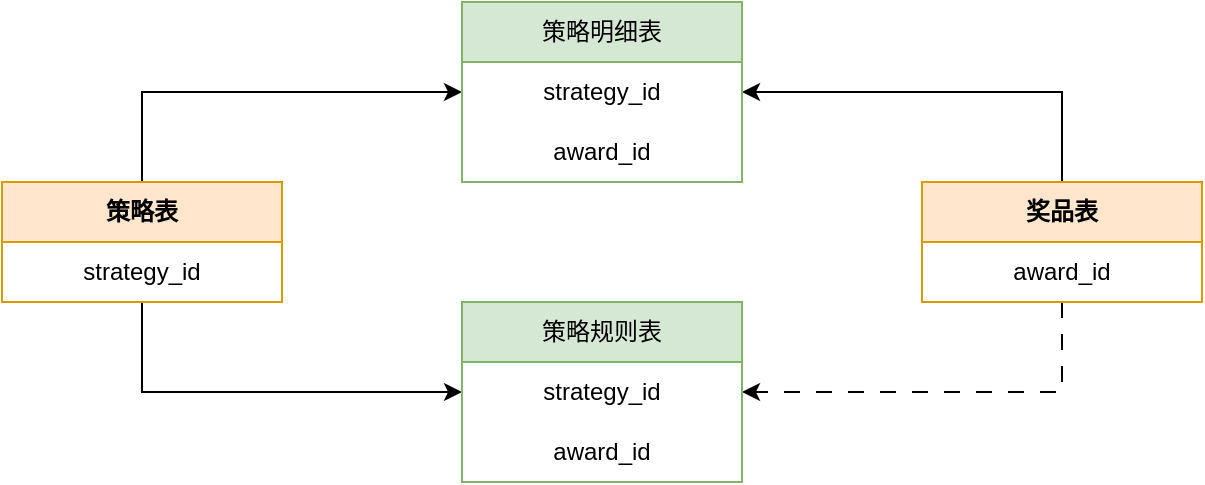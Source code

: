 <mxfile version="21.2.8" type="device" pages="3">
  <diagram name="抽奖策略领域" id="8Z6mKUziP82hZVWPxM3a">
    <mxGraphModel dx="1276" dy="606" grid="1" gridSize="10" guides="1" tooltips="1" connect="1" arrows="0" fold="1" page="1" pageScale="1" pageWidth="1600" pageHeight="900" math="0" shadow="0">
      <root>
        <mxCell id="0" />
        <mxCell id="1" parent="0" />
        <mxCell id="ebw9fwN_u0WCHgpvLZJU-14" style="edgeStyle=orthogonalEdgeStyle;rounded=0;orthogonalLoop=1;jettySize=auto;html=1;entryX=0;entryY=0.5;entryDx=0;entryDy=0;" parent="1" source="ebw9fwN_u0WCHgpvLZJU-1" target="ebw9fwN_u0WCHgpvLZJU-8" edge="1">
          <mxGeometry relative="1" as="geometry" />
        </mxCell>
        <mxCell id="ebw9fwN_u0WCHgpvLZJU-16" style="edgeStyle=orthogonalEdgeStyle;rounded=0;orthogonalLoop=1;jettySize=auto;html=1;entryX=0;entryY=0.5;entryDx=0;entryDy=0;" parent="1" source="ebw9fwN_u0WCHgpvLZJU-1" target="ebw9fwN_u0WCHgpvLZJU-12" edge="1">
          <mxGeometry relative="1" as="geometry" />
        </mxCell>
        <mxCell id="ebw9fwN_u0WCHgpvLZJU-1" value="策略表" style="swimlane;fontStyle=1;childLayout=stackLayout;horizontal=1;startSize=30;horizontalStack=0;resizeParent=1;resizeParentMax=0;resizeLast=0;collapsible=1;marginBottom=0;whiteSpace=wrap;html=1;fillColor=#ffe6cc;strokeColor=#d79b00;" parent="1" vertex="1">
          <mxGeometry x="160" y="160" width="140" height="60" as="geometry" />
        </mxCell>
        <mxCell id="ebw9fwN_u0WCHgpvLZJU-2" value="strategy_id" style="text;strokeColor=none;fillColor=none;align=center;verticalAlign=middle;spacingLeft=4;spacingRight=4;overflow=hidden;points=[[0,0.5],[1,0.5]];portConstraint=eastwest;rotatable=0;whiteSpace=wrap;html=1;fontStyle=0" parent="ebw9fwN_u0WCHgpvLZJU-1" vertex="1">
          <mxGeometry y="30" width="140" height="30" as="geometry" />
        </mxCell>
        <mxCell id="ebw9fwN_u0WCHgpvLZJU-17" style="edgeStyle=orthogonalEdgeStyle;rounded=0;orthogonalLoop=1;jettySize=auto;html=1;entryX=1;entryY=0.5;entryDx=0;entryDy=0;" parent="1" source="ebw9fwN_u0WCHgpvLZJU-5" target="ebw9fwN_u0WCHgpvLZJU-8" edge="1">
          <mxGeometry relative="1" as="geometry" />
        </mxCell>
        <mxCell id="ebw9fwN_u0WCHgpvLZJU-18" style="edgeStyle=orthogonalEdgeStyle;rounded=0;orthogonalLoop=1;jettySize=auto;html=1;entryX=1;entryY=0.5;entryDx=0;entryDy=0;shadow=0;dashed=1;dashPattern=8 8;" parent="1" source="ebw9fwN_u0WCHgpvLZJU-5" target="ebw9fwN_u0WCHgpvLZJU-12" edge="1">
          <mxGeometry relative="1" as="geometry" />
        </mxCell>
        <mxCell id="ebw9fwN_u0WCHgpvLZJU-5" value="奖品表" style="swimlane;fontStyle=1;childLayout=stackLayout;horizontal=1;startSize=30;horizontalStack=0;resizeParent=1;resizeParentMax=0;resizeLast=0;collapsible=1;marginBottom=0;whiteSpace=wrap;html=1;fillColor=#ffe6cc;strokeColor=#d79b00;" parent="1" vertex="1">
          <mxGeometry x="620" y="160" width="140" height="60" as="geometry" />
        </mxCell>
        <mxCell id="ebw9fwN_u0WCHgpvLZJU-6" value="award_id" style="text;strokeColor=none;fillColor=none;align=center;verticalAlign=middle;spacingLeft=4;spacingRight=4;overflow=hidden;points=[[0,0.5],[1,0.5]];portConstraint=eastwest;rotatable=0;whiteSpace=wrap;html=1;fontStyle=0" parent="ebw9fwN_u0WCHgpvLZJU-5" vertex="1">
          <mxGeometry y="30" width="140" height="30" as="geometry" />
        </mxCell>
        <mxCell id="ebw9fwN_u0WCHgpvLZJU-7" value="策略明细表" style="swimlane;fontStyle=0;childLayout=stackLayout;horizontal=1;startSize=30;horizontalStack=0;resizeParent=1;resizeParentMax=0;resizeLast=0;collapsible=1;marginBottom=0;whiteSpace=wrap;html=1;fillColor=#d5e8d4;strokeColor=#82b366;" parent="1" vertex="1">
          <mxGeometry x="390" y="70" width="140" height="90" as="geometry" />
        </mxCell>
        <mxCell id="ebw9fwN_u0WCHgpvLZJU-8" value="strategy_id" style="text;strokeColor=none;fillColor=none;align=center;verticalAlign=middle;spacingLeft=4;spacingRight=4;overflow=hidden;points=[[0,0.5],[1,0.5]];portConstraint=eastwest;rotatable=0;whiteSpace=wrap;html=1;" parent="ebw9fwN_u0WCHgpvLZJU-7" vertex="1">
          <mxGeometry y="30" width="140" height="30" as="geometry" />
        </mxCell>
        <mxCell id="ebw9fwN_u0WCHgpvLZJU-10" value="award_id" style="text;strokeColor=none;fillColor=none;align=center;verticalAlign=middle;spacingLeft=4;spacingRight=4;overflow=hidden;points=[[0,0.5],[1,0.5]];portConstraint=eastwest;rotatable=0;whiteSpace=wrap;html=1;" parent="ebw9fwN_u0WCHgpvLZJU-7" vertex="1">
          <mxGeometry y="60" width="140" height="30" as="geometry" />
        </mxCell>
        <mxCell id="ebw9fwN_u0WCHgpvLZJU-11" value="策略规则表" style="swimlane;fontStyle=0;childLayout=stackLayout;horizontal=1;startSize=30;horizontalStack=0;resizeParent=1;resizeParentMax=0;resizeLast=0;collapsible=1;marginBottom=0;whiteSpace=wrap;html=1;fillColor=#d5e8d4;strokeColor=#82b366;" parent="1" vertex="1">
          <mxGeometry x="390" y="220" width="140" height="90" as="geometry" />
        </mxCell>
        <mxCell id="ebw9fwN_u0WCHgpvLZJU-12" value="strategy_id" style="text;strokeColor=none;fillColor=none;align=center;verticalAlign=middle;spacingLeft=4;spacingRight=4;overflow=hidden;points=[[0,0.5],[1,0.5]];portConstraint=eastwest;rotatable=0;whiteSpace=wrap;html=1;" parent="ebw9fwN_u0WCHgpvLZJU-11" vertex="1">
          <mxGeometry y="30" width="140" height="30" as="geometry" />
        </mxCell>
        <mxCell id="ebw9fwN_u0WCHgpvLZJU-13" value="award_id" style="text;strokeColor=none;fillColor=none;align=center;verticalAlign=middle;spacingLeft=4;spacingRight=4;overflow=hidden;points=[[0,0.5],[1,0.5]];portConstraint=eastwest;rotatable=0;whiteSpace=wrap;html=1;" parent="ebw9fwN_u0WCHgpvLZJU-11" vertex="1">
          <mxGeometry y="60" width="140" height="30" as="geometry" />
        </mxCell>
      </root>
    </mxGraphModel>
  </diagram>
  <diagram id="Z1cisTiV-lF0b2eL5G-h" name="策略概率装配">
    <mxGraphModel dx="1276" dy="606" grid="0" gridSize="10" guides="1" tooltips="1" connect="1" arrows="1" fold="1" page="1" pageScale="1" pageWidth="1600" pageHeight="900" math="0" shadow="0">
      <root>
        <mxCell id="0" />
        <mxCell id="1" parent="0" />
        <mxCell id="FmFNmpZyJhcfT3z4IB3d-53" style="edgeStyle=orthogonalEdgeStyle;rounded=0;orthogonalLoop=1;jettySize=auto;html=1;entryX=0.988;entryY=0.831;entryDx=0;entryDy=0;entryPerimeter=0;" parent="1" source="FmFNmpZyJhcfT3z4IB3d-51" target="FmFNmpZyJhcfT3z4IB3d-1" edge="1">
          <mxGeometry relative="1" as="geometry">
            <Array as="points">
              <mxPoint x="680" y="520" />
              <mxPoint x="680" y="216" />
            </Array>
          </mxGeometry>
        </mxCell>
        <mxCell id="FmFNmpZyJhcfT3z4IB3d-51" value="" style="rounded=1;whiteSpace=wrap;html=1;dashed=1;" parent="1" vertex="1">
          <mxGeometry x="300" y="470" width="240" height="100" as="geometry" />
        </mxCell>
        <mxCell id="FmFNmpZyJhcfT3z4IB3d-1" value="" style="image;sketch=0;aspect=fixed;html=1;points=[];align=center;fontSize=12;image=img/lib/mscae/Cache_Redis_Product.svg;" parent="1" vertex="1">
          <mxGeometry x="600" y="160" width="80" height="67.19" as="geometry" />
        </mxCell>
        <mxCell id="FmFNmpZyJhcfT3z4IB3d-15" style="edgeStyle=orthogonalEdgeStyle;rounded=0;orthogonalLoop=1;jettySize=auto;html=1;" parent="1" source="FmFNmpZyJhcfT3z4IB3d-2" target="FmFNmpZyJhcfT3z4IB3d-13" edge="1">
          <mxGeometry relative="1" as="geometry" />
        </mxCell>
        <mxCell id="FmFNmpZyJhcfT3z4IB3d-2" value="" style="image;sketch=0;aspect=fixed;html=1;points=[];align=center;fontSize=12;image=img/lib/mscae/Azure_Database_for_MySQL_servers.svg;" parent="1" vertex="1">
          <mxGeometry x="600" y="320" width="80" height="105.26" as="geometry" />
        </mxCell>
        <mxCell id="FmFNmpZyJhcfT3z4IB3d-3" value="&lt;b&gt;策略概率装配&lt;/b&gt;" style="rounded=1;whiteSpace=wrap;html=1;" parent="1" vertex="1">
          <mxGeometry x="300" y="180" width="100" height="40" as="geometry" />
        </mxCell>
        <mxCell id="FmFNmpZyJhcfT3z4IB3d-6" value="&lt;font color=&quot;#66b2ff&quot;&gt;&lt;b&gt;①&lt;/b&gt;&lt;/font&gt;" style="text;html=1;strokeColor=none;fillColor=none;align=center;verticalAlign=middle;whiteSpace=wrap;rounded=0;" parent="1" vertex="1">
          <mxGeometry x="470" y="170" width="50" height="20" as="geometry" />
        </mxCell>
        <mxCell id="FmFNmpZyJhcfT3z4IB3d-8" value="&lt;font color=&quot;#66b2ff&quot;&gt;&lt;b&gt;存在&lt;/b&gt;&lt;/font&gt;" style="text;html=1;strokeColor=none;fillColor=none;align=center;verticalAlign=middle;whiteSpace=wrap;rounded=0;" parent="1" vertex="1">
          <mxGeometry x="520" y="210" width="60" height="30" as="geometry" />
        </mxCell>
        <mxCell id="FmFNmpZyJhcfT3z4IB3d-10" value="&lt;font color=&quot;#66b2ff&quot;&gt;&lt;b&gt;不存在&lt;/b&gt;&lt;/font&gt;" style="text;html=1;strokeColor=none;fillColor=none;align=center;verticalAlign=middle;whiteSpace=wrap;rounded=0;" parent="1" vertex="1">
          <mxGeometry x="590" y="240" width="60" height="30" as="geometry" />
        </mxCell>
        <mxCell id="FmFNmpZyJhcfT3z4IB3d-11" value="" style="endArrow=classic;html=1;rounded=0;" parent="1" target="FmFNmpZyJhcfT3z4IB3d-2" edge="1">
          <mxGeometry width="50" height="50" relative="1" as="geometry">
            <mxPoint x="640" y="230" as="sourcePoint" />
            <mxPoint x="690" y="180" as="targetPoint" />
          </mxGeometry>
        </mxCell>
        <mxCell id="FmFNmpZyJhcfT3z4IB3d-12" value="&lt;font color=&quot;#66b2ff&quot;&gt;&lt;b&gt;②&lt;/b&gt;&lt;/font&gt;" style="text;html=1;strokeColor=none;fillColor=none;align=center;verticalAlign=middle;whiteSpace=wrap;rounded=0;" parent="1" vertex="1">
          <mxGeometry x="600" y="270" width="50" height="20" as="geometry" />
        </mxCell>
        <mxCell id="FmFNmpZyJhcfT3z4IB3d-24" style="edgeStyle=orthogonalEdgeStyle;rounded=0;orthogonalLoop=1;jettySize=auto;html=1;" parent="1" source="FmFNmpZyJhcfT3z4IB3d-13" edge="1">
          <mxGeometry relative="1" as="geometry">
            <mxPoint x="420" y="460" as="targetPoint" />
          </mxGeometry>
        </mxCell>
        <mxCell id="FmFNmpZyJhcfT3z4IB3d-13" value="&lt;font style=&quot;font-size: 10px;&quot;&gt;&lt;b&gt;策略-奖品明细&lt;/b&gt;&lt;/font&gt;" style="shape=parallelogram;perimeter=parallelogramPerimeter;whiteSpace=wrap;html=1;fixedSize=1;" parent="1" vertex="1">
          <mxGeometry x="370" y="352.63" width="100" height="40" as="geometry" />
        </mxCell>
        <mxCell id="FmFNmpZyJhcfT3z4IB3d-20" value="" style="endArrow=classic;html=1;rounded=0;entryX=-0.011;entryY=0.58;entryDx=0;entryDy=0;entryPerimeter=0;" parent="1" target="FmFNmpZyJhcfT3z4IB3d-1" edge="1">
          <mxGeometry width="50" height="50" relative="1" as="geometry">
            <mxPoint x="400" y="200" as="sourcePoint" />
            <mxPoint x="450" y="150" as="targetPoint" />
          </mxGeometry>
        </mxCell>
        <mxCell id="FmFNmpZyJhcfT3z4IB3d-22" value="" style="endArrow=classic;html=1;rounded=0;entryX=0.588;entryY=-0.002;entryDx=0;entryDy=0;entryPerimeter=0;" parent="1" target="FmFNmpZyJhcfT3z4IB3d-13" edge="1">
          <mxGeometry width="50" height="50" relative="1" as="geometry">
            <mxPoint x="600" y="210" as="sourcePoint" />
            <mxPoint x="650" y="160" as="targetPoint" />
          </mxGeometry>
        </mxCell>
        <mxCell id="FmFNmpZyJhcfT3z4IB3d-23" value="&lt;font color=&quot;#66b2ff&quot;&gt;&lt;b&gt;②&lt;/b&gt;&lt;/font&gt;" style="text;html=1;strokeColor=none;fillColor=none;align=center;verticalAlign=middle;whiteSpace=wrap;rounded=0;" parent="1" vertex="1">
          <mxGeometry x="500" y="235" width="50" height="20" as="geometry" />
        </mxCell>
        <mxCell id="FmFNmpZyJhcfT3z4IB3d-25" value="&lt;b&gt;概率&lt;/b&gt;" style="rounded=1;whiteSpace=wrap;html=1;fillColor=#d80073;fontColor=#ffffff;strokeColor=#A50040;" parent="1" vertex="1">
          <mxGeometry x="310" y="480" width="40" height="20" as="geometry" />
        </mxCell>
        <mxCell id="FmFNmpZyJhcfT3z4IB3d-26" value="&lt;b&gt;A 1%&lt;/b&gt;" style="rounded=1;whiteSpace=wrap;html=1;fillColor=#dae8fc;strokeColor=#6c8ebf;" parent="1" vertex="1">
          <mxGeometry x="370" y="480" width="40" height="20" as="geometry" />
        </mxCell>
        <mxCell id="FmFNmpZyJhcfT3z4IB3d-27" value="&lt;b&gt;B 4%&lt;/b&gt;" style="rounded=1;whiteSpace=wrap;html=1;fillColor=#d5e8d4;strokeColor=#82b366;" parent="1" vertex="1">
          <mxGeometry x="430" y="480" width="40" height="20" as="geometry" />
        </mxCell>
        <mxCell id="FmFNmpZyJhcfT3z4IB3d-28" value="&lt;b&gt;C 5%&lt;/b&gt;" style="rounded=1;whiteSpace=wrap;html=1;fillColor=#ffe6cc;strokeColor=#d79b00;" parent="1" vertex="1">
          <mxGeometry x="490" y="480" width="40" height="20" as="geometry" />
        </mxCell>
        <mxCell id="FmFNmpZyJhcfT3z4IB3d-29" value="" style="shape=table;startSize=0;container=1;collapsible=0;childLayout=tableLayout;fontSize=16;" parent="1" vertex="1">
          <mxGeometry x="310" y="540" width="220" height="20" as="geometry" />
        </mxCell>
        <mxCell id="FmFNmpZyJhcfT3z4IB3d-30" value="" style="shape=tableRow;horizontal=0;startSize=0;swimlaneHead=0;swimlaneBody=0;strokeColor=inherit;top=0;left=0;bottom=0;right=0;collapsible=0;dropTarget=0;fillColor=none;points=[[0,0.5],[1,0.5]];portConstraint=eastwest;fontSize=16;" parent="FmFNmpZyJhcfT3z4IB3d-29" vertex="1">
          <mxGeometry width="220" height="20" as="geometry" />
        </mxCell>
        <mxCell id="FmFNmpZyJhcfT3z4IB3d-31" value="C" style="shape=partialRectangle;html=1;whiteSpace=wrap;connectable=0;strokeColor=#d79b00;overflow=hidden;fillColor=#ffe6cc;top=0;left=0;bottom=0;right=0;pointerEvents=1;fontSize=16;" parent="FmFNmpZyJhcfT3z4IB3d-30" vertex="1">
          <mxGeometry width="22" height="20" as="geometry">
            <mxRectangle width="22" height="20" as="alternateBounds" />
          </mxGeometry>
        </mxCell>
        <mxCell id="FmFNmpZyJhcfT3z4IB3d-32" value="B" style="shape=partialRectangle;html=1;whiteSpace=wrap;connectable=0;strokeColor=#82b366;overflow=hidden;fillColor=#d5e8d4;top=0;left=0;bottom=0;right=0;pointerEvents=1;fontSize=16;" parent="FmFNmpZyJhcfT3z4IB3d-30" vertex="1">
          <mxGeometry x="22" width="22" height="20" as="geometry">
            <mxRectangle width="22" height="20" as="alternateBounds" />
          </mxGeometry>
        </mxCell>
        <mxCell id="FmFNmpZyJhcfT3z4IB3d-33" value="C" style="shape=partialRectangle;html=1;whiteSpace=wrap;connectable=0;strokeColor=#d79b00;overflow=hidden;fillColor=#ffe6cc;top=0;left=0;bottom=0;right=0;pointerEvents=1;fontSize=16;" parent="FmFNmpZyJhcfT3z4IB3d-30" vertex="1">
          <mxGeometry x="44" width="22" height="20" as="geometry">
            <mxRectangle width="22" height="20" as="alternateBounds" />
          </mxGeometry>
        </mxCell>
        <mxCell id="FmFNmpZyJhcfT3z4IB3d-42" value="B" style="shape=partialRectangle;html=1;whiteSpace=wrap;connectable=0;strokeColor=#82b366;overflow=hidden;fillColor=#d5e8d4;top=0;left=0;bottom=0;right=0;pointerEvents=1;fontSize=16;" parent="FmFNmpZyJhcfT3z4IB3d-30" vertex="1">
          <mxGeometry x="66" width="22" height="20" as="geometry">
            <mxRectangle width="22" height="20" as="alternateBounds" />
          </mxGeometry>
        </mxCell>
        <mxCell id="FmFNmpZyJhcfT3z4IB3d-43" value="A" style="shape=partialRectangle;html=1;whiteSpace=wrap;connectable=0;strokeColor=#6c8ebf;overflow=hidden;fillColor=#dae8fc;top=0;left=0;bottom=0;right=0;pointerEvents=1;fontSize=16;" parent="FmFNmpZyJhcfT3z4IB3d-30" vertex="1">
          <mxGeometry x="88" width="22" height="20" as="geometry">
            <mxRectangle width="22" height="20" as="alternateBounds" />
          </mxGeometry>
        </mxCell>
        <mxCell id="FmFNmpZyJhcfT3z4IB3d-44" value="C" style="shape=partialRectangle;html=1;whiteSpace=wrap;connectable=0;strokeColor=#d79b00;overflow=hidden;fillColor=#ffe6cc;top=0;left=0;bottom=0;right=0;pointerEvents=1;fontSize=16;" parent="FmFNmpZyJhcfT3z4IB3d-30" vertex="1">
          <mxGeometry x="110" width="22" height="20" as="geometry">
            <mxRectangle width="22" height="20" as="alternateBounds" />
          </mxGeometry>
        </mxCell>
        <mxCell id="FmFNmpZyJhcfT3z4IB3d-45" value="B" style="shape=partialRectangle;html=1;whiteSpace=wrap;connectable=0;strokeColor=#82b366;overflow=hidden;fillColor=#d5e8d4;top=0;left=0;bottom=0;right=0;pointerEvents=1;fontSize=16;" parent="FmFNmpZyJhcfT3z4IB3d-30" vertex="1">
          <mxGeometry x="132" width="22" height="20" as="geometry">
            <mxRectangle width="22" height="20" as="alternateBounds" />
          </mxGeometry>
        </mxCell>
        <mxCell id="FmFNmpZyJhcfT3z4IB3d-46" value="C" style="shape=partialRectangle;html=1;whiteSpace=wrap;connectable=0;strokeColor=#d79b00;overflow=hidden;fillColor=#ffe6cc;top=0;left=0;bottom=0;right=0;pointerEvents=1;fontSize=16;" parent="FmFNmpZyJhcfT3z4IB3d-30" vertex="1">
          <mxGeometry x="154" width="22" height="20" as="geometry">
            <mxRectangle width="22" height="20" as="alternateBounds" />
          </mxGeometry>
        </mxCell>
        <mxCell id="FmFNmpZyJhcfT3z4IB3d-47" value="C" style="shape=partialRectangle;html=1;whiteSpace=wrap;connectable=0;strokeColor=#d79b00;overflow=hidden;fillColor=#ffe6cc;top=0;left=0;bottom=0;right=0;pointerEvents=1;fontSize=16;" parent="FmFNmpZyJhcfT3z4IB3d-30" vertex="1">
          <mxGeometry x="176" width="22" height="20" as="geometry">
            <mxRectangle width="22" height="20" as="alternateBounds" />
          </mxGeometry>
        </mxCell>
        <mxCell id="FmFNmpZyJhcfT3z4IB3d-48" value="B" style="shape=partialRectangle;html=1;whiteSpace=wrap;connectable=0;strokeColor=#82b366;overflow=hidden;fillColor=#d5e8d4;top=0;left=0;bottom=0;right=0;pointerEvents=1;fontSize=16;" parent="FmFNmpZyJhcfT3z4IB3d-30" vertex="1">
          <mxGeometry x="198" width="22" height="20" as="geometry">
            <mxRectangle width="22" height="20" as="alternateBounds" />
          </mxGeometry>
        </mxCell>
        <mxCell id="FmFNmpZyJhcfT3z4IB3d-50" value="&lt;b&gt;HashMap&lt;/b&gt;" style="text;html=1;strokeColor=none;fillColor=none;align=center;verticalAlign=middle;whiteSpace=wrap;rounded=0;" parent="1" vertex="1">
          <mxGeometry x="310" y="510" width="60" height="30" as="geometry" />
        </mxCell>
        <mxCell id="FmFNmpZyJhcfT3z4IB3d-52" value="&lt;font color=&quot;#66b2ff&quot;&gt;&lt;b&gt;③&lt;/b&gt;&lt;/font&gt;" style="text;html=1;strokeColor=none;fillColor=none;align=center;verticalAlign=middle;whiteSpace=wrap;rounded=0;" parent="1" vertex="1">
          <mxGeometry x="370" y="420" width="50" height="20" as="geometry" />
        </mxCell>
        <mxCell id="FmFNmpZyJhcfT3z4IB3d-54" value="&lt;font color=&quot;#66b2ff&quot;&gt;&lt;b&gt;④&lt;/b&gt;&lt;/font&gt;" style="text;html=1;strokeColor=none;fillColor=none;align=center;verticalAlign=middle;whiteSpace=wrap;rounded=0;" parent="1" vertex="1">
          <mxGeometry x="550" y="490" width="50" height="20" as="geometry" />
        </mxCell>
        <mxCell id="FmFNmpZyJhcfT3z4IB3d-55" value="Redis存储的数据" style="swimlane;whiteSpace=wrap;html=1;fillColor=#a20025;strokeColor=#6F0000;fontColor=#ffffff;" parent="1" vertex="1">
          <mxGeometry x="565" y="70" width="150" height="80" as="geometry">
            <mxRectangle x="580" y="60" width="130" height="30" as="alternateBounds" />
          </mxGeometry>
        </mxCell>
        <mxCell id="FmFNmpZyJhcfT3z4IB3d-57" value="&lt;div style=&quot;font-size: 10px;&quot;&gt;&lt;span style=&quot;background-color: initial;&quot;&gt;&lt;font style=&quot;font-size: 10px;&quot;&gt;1.策略-奖品概率明细数组&lt;i&gt;&lt;b&gt;String&lt;/b&gt;&lt;/i&gt;&lt;/font&gt;&lt;/span&gt;&lt;/div&gt;&lt;div style=&quot;font-size: 10px;&quot;&gt;&lt;span style=&quot;background-color: initial;&quot;&gt;&lt;font style=&quot;font-size: 10px;&quot;&gt;2.奖品池长度&lt;i&gt;&lt;b&gt;String&lt;/b&gt;&lt;/i&gt;&lt;br&gt;3.奖品池&lt;b&gt;&lt;i&gt;Map&lt;/i&gt;&lt;/b&gt;&lt;/font&gt;&lt;/span&gt;&lt;/div&gt;" style="text;html=1;align=left;verticalAlign=middle;resizable=0;points=[];autosize=1;strokeColor=none;fillColor=none;" parent="FmFNmpZyJhcfT3z4IB3d-55" vertex="1">
          <mxGeometry y="25" width="160" height="50" as="geometry" />
        </mxCell>
        <mxCell id="FmFNmpZyJhcfT3z4IB3d-58" value="&lt;font color=&quot;#66b2ff&quot;&gt;&lt;b&gt;存放奖品池&lt;/b&gt;&lt;/font&gt;" style="text;html=1;strokeColor=none;fillColor=none;align=center;verticalAlign=middle;whiteSpace=wrap;rounded=0;" parent="1" vertex="1">
          <mxGeometry x="590" y="485" width="70" height="30" as="geometry" />
        </mxCell>
        <mxCell id="FmFNmpZyJhcfT3z4IB3d-62" style="edgeStyle=orthogonalEdgeStyle;rounded=0;orthogonalLoop=1;jettySize=auto;html=1;entryX=1.021;entryY=0.513;entryDx=0;entryDy=0;entryPerimeter=0;" parent="1" source="FmFNmpZyJhcfT3z4IB3d-61" target="FmFNmpZyJhcfT3z4IB3d-1" edge="1">
          <mxGeometry relative="1" as="geometry" />
        </mxCell>
        <mxCell id="FmFNmpZyJhcfT3z4IB3d-61" value="&lt;b&gt;抽奖&lt;/b&gt;" style="rounded=1;whiteSpace=wrap;html=1;" parent="1" vertex="1">
          <mxGeometry x="940" y="173.59" width="80" height="40" as="geometry" />
        </mxCell>
        <mxCell id="FmFNmpZyJhcfT3z4IB3d-72" style="edgeStyle=orthogonalEdgeStyle;rounded=0;orthogonalLoop=1;jettySize=auto;html=1;entryX=0.5;entryY=0;entryDx=0;entryDy=0;" parent="1" source="FmFNmpZyJhcfT3z4IB3d-64" target="FmFNmpZyJhcfT3z4IB3d-68" edge="1">
          <mxGeometry relative="1" as="geometry" />
        </mxCell>
        <mxCell id="FmFNmpZyJhcfT3z4IB3d-64" value="&lt;font style=&quot;font-size: 10px;&quot;&gt;奖品池长度&lt;/font&gt;" style="shape=parallelogram;perimeter=parallelogramPerimeter;whiteSpace=wrap;html=1;fixedSize=1;" parent="1" vertex="1">
          <mxGeometry x="830" y="240" width="90" height="40" as="geometry" />
        </mxCell>
        <mxCell id="FmFNmpZyJhcfT3z4IB3d-65" value="" style="endArrow=classic;html=1;rounded=0;" parent="1" target="FmFNmpZyJhcfT3z4IB3d-64" edge="1">
          <mxGeometry width="50" height="50" relative="1" as="geometry">
            <mxPoint x="680" y="200" as="sourcePoint" />
            <mxPoint x="730" y="150" as="targetPoint" />
          </mxGeometry>
        </mxCell>
        <mxCell id="FmFNmpZyJhcfT3z4IB3d-66" value="&lt;font color=&quot;#66b2ff&quot;&gt;&lt;b&gt;①&lt;/b&gt;&lt;/font&gt;" style="text;html=1;strokeColor=none;fillColor=none;align=center;verticalAlign=middle;whiteSpace=wrap;rounded=0;" parent="1" vertex="1">
          <mxGeometry x="760" y="170" width="50" height="20" as="geometry" />
        </mxCell>
        <mxCell id="FmFNmpZyJhcfT3z4IB3d-75" style="edgeStyle=orthogonalEdgeStyle;rounded=0;orthogonalLoop=1;jettySize=auto;html=1;" parent="1" source="FmFNmpZyJhcfT3z4IB3d-68" edge="1">
          <mxGeometry relative="1" as="geometry">
            <mxPoint x="875.0" y="460" as="targetPoint" />
          </mxGeometry>
        </mxCell>
        <mxCell id="FmFNmpZyJhcfT3z4IB3d-68" value="&lt;span style=&quot;font-size: 10px;&quot;&gt;奖品池Map&lt;/span&gt;" style="shape=parallelogram;perimeter=parallelogramPerimeter;whiteSpace=wrap;html=1;fixedSize=1;" parent="1" vertex="1">
          <mxGeometry x="830" y="360" width="90" height="40" as="geometry" />
        </mxCell>
        <mxCell id="FmFNmpZyJhcfT3z4IB3d-69" value="&lt;font color=&quot;#66b2ff&quot;&gt;&lt;b&gt;获取长度&lt;/b&gt;&lt;/font&gt;" style="text;html=1;strokeColor=none;fillColor=none;align=center;verticalAlign=middle;whiteSpace=wrap;rounded=0;" parent="1" vertex="1">
          <mxGeometry x="800" y="165" width="70" height="30" as="geometry" />
        </mxCell>
        <mxCell id="FmFNmpZyJhcfT3z4IB3d-70" value="" style="endArrow=classic;html=1;rounded=0;entryX=0;entryY=0.5;entryDx=0;entryDy=0;" parent="1" target="FmFNmpZyJhcfT3z4IB3d-68" edge="1">
          <mxGeometry width="50" height="50" relative="1" as="geometry">
            <mxPoint x="680" y="200" as="sourcePoint" />
            <mxPoint x="730" y="150" as="targetPoint" />
          </mxGeometry>
        </mxCell>
        <mxCell id="FmFNmpZyJhcfT3z4IB3d-73" value="&lt;font color=&quot;#66b2ff&quot;&gt;&lt;b&gt;②&lt;/b&gt;&lt;/font&gt;" style="text;html=1;strokeColor=none;fillColor=none;align=center;verticalAlign=middle;whiteSpace=wrap;rounded=0;" parent="1" vertex="1">
          <mxGeometry x="870" y="290" width="50" height="20" as="geometry" />
        </mxCell>
        <mxCell id="FmFNmpZyJhcfT3z4IB3d-74" value="&lt;font color=&quot;#66b2ff&quot;&gt;&lt;b&gt;随机Key&lt;/b&gt;&lt;/font&gt;" style="text;html=1;strokeColor=none;fillColor=none;align=center;verticalAlign=middle;whiteSpace=wrap;rounded=0;" parent="1" vertex="1">
          <mxGeometry x="880" y="310" width="60" height="30" as="geometry" />
        </mxCell>
        <mxCell id="FmFNmpZyJhcfT3z4IB3d-77" style="edgeStyle=orthogonalEdgeStyle;rounded=0;orthogonalLoop=1;jettySize=auto;html=1;entryX=0.5;entryY=1;entryDx=0;entryDy=0;" parent="1" source="FmFNmpZyJhcfT3z4IB3d-76" target="FmFNmpZyJhcfT3z4IB3d-61" edge="1">
          <mxGeometry relative="1" as="geometry" />
        </mxCell>
        <mxCell id="FmFNmpZyJhcfT3z4IB3d-76" value="&lt;font style=&quot;font-size: 10px;&quot;&gt;奖品ID&lt;/font&gt;" style="shape=process;whiteSpace=wrap;html=1;backgroundOutline=1;" parent="1" vertex="1">
          <mxGeometry x="845" y="460" width="60" height="30" as="geometry" />
        </mxCell>
        <mxCell id="FmFNmpZyJhcfT3z4IB3d-78" value="&lt;font color=&quot;#66b2ff&quot;&gt;&lt;b&gt;③&lt;/b&gt;&lt;/font&gt;" style="text;html=1;strokeColor=none;fillColor=none;align=center;verticalAlign=middle;whiteSpace=wrap;rounded=0;" parent="1" vertex="1">
          <mxGeometry x="870" y="420" width="50" height="20" as="geometry" />
        </mxCell>
        <mxCell id="FmFNmpZyJhcfT3z4IB3d-79" value="&lt;font color=&quot;#66b2ff&quot;&gt;&lt;b&gt;④&lt;/b&gt;&lt;/font&gt;" style="text;html=1;strokeColor=none;fillColor=none;align=center;verticalAlign=middle;whiteSpace=wrap;rounded=0;" parent="1" vertex="1">
          <mxGeometry x="980" y="350" width="50" height="20" as="geometry" />
        </mxCell>
      </root>
    </mxGraphModel>
  </diagram>
  <diagram id="7qrTo5LcQEOT127bQxyF" name="带权重规则的策略概率装配">
    <mxGraphModel dx="1190" dy="512" grid="0" gridSize="10" guides="1" tooltips="1" connect="1" arrows="1" fold="1" page="1" pageScale="1" pageWidth="1600" pageHeight="900" math="0" shadow="0">
      <root>
        <mxCell id="0" />
        <mxCell id="1" parent="0" />
        <mxCell id="eRjOJ0zbZYuvLJTeGA8y-1" style="edgeStyle=orthogonalEdgeStyle;rounded=0;orthogonalLoop=1;jettySize=auto;html=1;entryX=0.988;entryY=0.831;entryDx=0;entryDy=0;entryPerimeter=0;exitX=1;exitY=0.5;exitDx=0;exitDy=0;" edge="1" parent="1" source="eRjOJ0zbZYuvLJTeGA8y-2" target="eRjOJ0zbZYuvLJTeGA8y-3">
          <mxGeometry relative="1" as="geometry">
            <Array as="points">
              <mxPoint x="680" y="520" />
              <mxPoint x="680" y="216" />
            </Array>
            <mxPoint x="560" y="520" as="sourcePoint" />
          </mxGeometry>
        </mxCell>
        <mxCell id="eRjOJ0zbZYuvLJTeGA8y-2" value="" style="rounded=1;whiteSpace=wrap;html=1;dashed=1;" vertex="1" parent="1">
          <mxGeometry x="300" y="470" width="240" height="100" as="geometry" />
        </mxCell>
        <mxCell id="eRjOJ0zbZYuvLJTeGA8y-3" value="" style="image;sketch=0;aspect=fixed;html=1;points=[];align=center;fontSize=12;image=img/lib/mscae/Cache_Redis_Product.svg;" vertex="1" parent="1">
          <mxGeometry x="600" y="160" width="80" height="67.19" as="geometry" />
        </mxCell>
        <mxCell id="eRjOJ0zbZYuvLJTeGA8y-4" style="edgeStyle=orthogonalEdgeStyle;rounded=0;orthogonalLoop=1;jettySize=auto;html=1;exitX=0.028;exitY=0.219;exitDx=0;exitDy=0;exitPerimeter=0;" edge="1" parent="1" source="eRjOJ0zbZYuvLJTeGA8y-5" target="eRjOJ0zbZYuvLJTeGA8y-13">
          <mxGeometry relative="1" as="geometry">
            <Array as="points">
              <mxPoint x="602" y="340" />
            </Array>
          </mxGeometry>
        </mxCell>
        <mxCell id="eRjOJ0zbZYuvLJTeGA8y-59" style="edgeStyle=orthogonalEdgeStyle;rounded=0;orthogonalLoop=1;jettySize=auto;html=1;entryX=1;entryY=0.75;entryDx=0;entryDy=0;" edge="1" parent="1" source="eRjOJ0zbZYuvLJTeGA8y-5" target="eRjOJ0zbZYuvLJTeGA8y-57">
          <mxGeometry relative="1" as="geometry" />
        </mxCell>
        <mxCell id="eRjOJ0zbZYuvLJTeGA8y-5" value="" style="image;sketch=0;aspect=fixed;html=1;points=[];align=center;fontSize=12;image=img/lib/mscae/Azure_Database_for_MySQL_servers.svg;" vertex="1" parent="1">
          <mxGeometry x="600" y="320" width="80" height="105.26" as="geometry" />
        </mxCell>
        <mxCell id="eRjOJ0zbZYuvLJTeGA8y-6" value="&lt;b&gt;策略概率装配&lt;/b&gt;" style="rounded=1;whiteSpace=wrap;html=1;" vertex="1" parent="1">
          <mxGeometry x="300" y="180" width="100" height="40" as="geometry" />
        </mxCell>
        <mxCell id="eRjOJ0zbZYuvLJTeGA8y-7" value="&lt;font color=&quot;#66b2ff&quot;&gt;&lt;b&gt;①&lt;/b&gt;&lt;/font&gt;" style="text;html=1;strokeColor=none;fillColor=none;align=center;verticalAlign=middle;whiteSpace=wrap;rounded=0;" vertex="1" parent="1">
          <mxGeometry x="470" y="170" width="50" height="20" as="geometry" />
        </mxCell>
        <mxCell id="eRjOJ0zbZYuvLJTeGA8y-8" value="&lt;font color=&quot;#66b2ff&quot;&gt;&lt;b&gt;存在&lt;/b&gt;&lt;/font&gt;" style="text;html=1;strokeColor=none;fillColor=none;align=center;verticalAlign=middle;whiteSpace=wrap;rounded=0;" vertex="1" parent="1">
          <mxGeometry x="520" y="210" width="60" height="30" as="geometry" />
        </mxCell>
        <mxCell id="eRjOJ0zbZYuvLJTeGA8y-9" value="&lt;font color=&quot;#66b2ff&quot;&gt;&lt;b&gt;不存在&lt;/b&gt;&lt;/font&gt;" style="text;html=1;strokeColor=none;fillColor=none;align=center;verticalAlign=middle;whiteSpace=wrap;rounded=0;" vertex="1" parent="1">
          <mxGeometry x="590" y="240" width="60" height="30" as="geometry" />
        </mxCell>
        <mxCell id="eRjOJ0zbZYuvLJTeGA8y-10" value="" style="endArrow=classic;html=1;rounded=0;" edge="1" parent="1" target="eRjOJ0zbZYuvLJTeGA8y-5">
          <mxGeometry width="50" height="50" relative="1" as="geometry">
            <mxPoint x="640" y="230" as="sourcePoint" />
            <mxPoint x="690" y="180" as="targetPoint" />
          </mxGeometry>
        </mxCell>
        <mxCell id="eRjOJ0zbZYuvLJTeGA8y-11" value="&lt;font color=&quot;#66b2ff&quot;&gt;&lt;b&gt;②&lt;/b&gt;&lt;/font&gt;" style="text;html=1;strokeColor=none;fillColor=none;align=center;verticalAlign=middle;whiteSpace=wrap;rounded=0;" vertex="1" parent="1">
          <mxGeometry x="600" y="270" width="50" height="20" as="geometry" />
        </mxCell>
        <mxCell id="eRjOJ0zbZYuvLJTeGA8y-12" style="edgeStyle=orthogonalEdgeStyle;rounded=0;orthogonalLoop=1;jettySize=auto;html=1;exitX=0.5;exitY=1;exitDx=0;exitDy=0;entryX=0.499;entryY=-0.046;entryDx=0;entryDy=0;entryPerimeter=0;" edge="1" parent="1" source="eRjOJ0zbZYuvLJTeGA8y-57" target="eRjOJ0zbZYuvLJTeGA8y-2">
          <mxGeometry relative="1" as="geometry">
            <mxPoint x="420" y="460" as="targetPoint" />
            <mxPoint x="420" y="390" as="sourcePoint" />
          </mxGeometry>
        </mxCell>
        <mxCell id="eRjOJ0zbZYuvLJTeGA8y-13" value="&lt;font style=&quot;font-size: 10px;&quot;&gt;&lt;b&gt;策略-奖品明细&lt;/b&gt;&lt;/font&gt;" style="shape=parallelogram;perimeter=parallelogramPerimeter;whiteSpace=wrap;html=1;fixedSize=1;" vertex="1" parent="1">
          <mxGeometry x="370" y="330" width="100" height="20" as="geometry" />
        </mxCell>
        <mxCell id="eRjOJ0zbZYuvLJTeGA8y-14" value="" style="endArrow=classic;html=1;rounded=0;entryX=-0.011;entryY=0.58;entryDx=0;entryDy=0;entryPerimeter=0;" edge="1" parent="1" target="eRjOJ0zbZYuvLJTeGA8y-3">
          <mxGeometry width="50" height="50" relative="1" as="geometry">
            <mxPoint x="400" y="200" as="sourcePoint" />
            <mxPoint x="450" y="150" as="targetPoint" />
          </mxGeometry>
        </mxCell>
        <mxCell id="eRjOJ0zbZYuvLJTeGA8y-15" value="" style="endArrow=classic;html=1;rounded=0;entryX=0.588;entryY=-0.002;entryDx=0;entryDy=0;entryPerimeter=0;" edge="1" parent="1" target="eRjOJ0zbZYuvLJTeGA8y-13">
          <mxGeometry width="50" height="50" relative="1" as="geometry">
            <mxPoint x="600" y="210" as="sourcePoint" />
            <mxPoint x="650" y="160" as="targetPoint" />
          </mxGeometry>
        </mxCell>
        <mxCell id="eRjOJ0zbZYuvLJTeGA8y-16" value="&lt;font color=&quot;#66b2ff&quot;&gt;&lt;b&gt;②&lt;/b&gt;&lt;/font&gt;" style="text;html=1;strokeColor=none;fillColor=none;align=center;verticalAlign=middle;whiteSpace=wrap;rounded=0;" vertex="1" parent="1">
          <mxGeometry x="500" y="235" width="50" height="20" as="geometry" />
        </mxCell>
        <mxCell id="eRjOJ0zbZYuvLJTeGA8y-17" value="&lt;b&gt;概率&lt;/b&gt;" style="rounded=1;whiteSpace=wrap;html=1;fillColor=#d80073;fontColor=#ffffff;strokeColor=#A50040;" vertex="1" parent="1">
          <mxGeometry x="310" y="480" width="40" height="20" as="geometry" />
        </mxCell>
        <mxCell id="eRjOJ0zbZYuvLJTeGA8y-18" value="&lt;b&gt;A 1%&lt;/b&gt;" style="rounded=1;whiteSpace=wrap;html=1;fillColor=#dae8fc;strokeColor=#6c8ebf;" vertex="1" parent="1">
          <mxGeometry x="370" y="480" width="40" height="20" as="geometry" />
        </mxCell>
        <mxCell id="eRjOJ0zbZYuvLJTeGA8y-19" value="&lt;b&gt;B 4%&lt;/b&gt;" style="rounded=1;whiteSpace=wrap;html=1;fillColor=#d5e8d4;strokeColor=#82b366;" vertex="1" parent="1">
          <mxGeometry x="430" y="480" width="40" height="20" as="geometry" />
        </mxCell>
        <mxCell id="eRjOJ0zbZYuvLJTeGA8y-20" value="&lt;b&gt;C 5%&lt;/b&gt;" style="rounded=1;whiteSpace=wrap;html=1;fillColor=#ffe6cc;strokeColor=#d79b00;" vertex="1" parent="1">
          <mxGeometry x="490" y="480" width="40" height="20" as="geometry" />
        </mxCell>
        <mxCell id="eRjOJ0zbZYuvLJTeGA8y-21" value="" style="shape=table;startSize=0;container=1;collapsible=0;childLayout=tableLayout;fontSize=16;" vertex="1" parent="1">
          <mxGeometry x="310" y="540" width="220" height="20" as="geometry" />
        </mxCell>
        <mxCell id="eRjOJ0zbZYuvLJTeGA8y-22" value="" style="shape=tableRow;horizontal=0;startSize=0;swimlaneHead=0;swimlaneBody=0;strokeColor=inherit;top=0;left=0;bottom=0;right=0;collapsible=0;dropTarget=0;fillColor=none;points=[[0,0.5],[1,0.5]];portConstraint=eastwest;fontSize=16;" vertex="1" parent="eRjOJ0zbZYuvLJTeGA8y-21">
          <mxGeometry width="220" height="20" as="geometry" />
        </mxCell>
        <mxCell id="eRjOJ0zbZYuvLJTeGA8y-23" value="C" style="shape=partialRectangle;html=1;whiteSpace=wrap;connectable=0;strokeColor=#d79b00;overflow=hidden;fillColor=#ffe6cc;top=0;left=0;bottom=0;right=0;pointerEvents=1;fontSize=16;" vertex="1" parent="eRjOJ0zbZYuvLJTeGA8y-22">
          <mxGeometry width="22" height="20" as="geometry">
            <mxRectangle width="22" height="20" as="alternateBounds" />
          </mxGeometry>
        </mxCell>
        <mxCell id="eRjOJ0zbZYuvLJTeGA8y-24" value="B" style="shape=partialRectangle;html=1;whiteSpace=wrap;connectable=0;strokeColor=#82b366;overflow=hidden;fillColor=#d5e8d4;top=0;left=0;bottom=0;right=0;pointerEvents=1;fontSize=16;" vertex="1" parent="eRjOJ0zbZYuvLJTeGA8y-22">
          <mxGeometry x="22" width="22" height="20" as="geometry">
            <mxRectangle width="22" height="20" as="alternateBounds" />
          </mxGeometry>
        </mxCell>
        <mxCell id="eRjOJ0zbZYuvLJTeGA8y-25" value="C" style="shape=partialRectangle;html=1;whiteSpace=wrap;connectable=0;strokeColor=#d79b00;overflow=hidden;fillColor=#ffe6cc;top=0;left=0;bottom=0;right=0;pointerEvents=1;fontSize=16;" vertex="1" parent="eRjOJ0zbZYuvLJTeGA8y-22">
          <mxGeometry x="44" width="22" height="20" as="geometry">
            <mxRectangle width="22" height="20" as="alternateBounds" />
          </mxGeometry>
        </mxCell>
        <mxCell id="eRjOJ0zbZYuvLJTeGA8y-26" value="B" style="shape=partialRectangle;html=1;whiteSpace=wrap;connectable=0;strokeColor=#82b366;overflow=hidden;fillColor=#d5e8d4;top=0;left=0;bottom=0;right=0;pointerEvents=1;fontSize=16;" vertex="1" parent="eRjOJ0zbZYuvLJTeGA8y-22">
          <mxGeometry x="66" width="22" height="20" as="geometry">
            <mxRectangle width="22" height="20" as="alternateBounds" />
          </mxGeometry>
        </mxCell>
        <mxCell id="eRjOJ0zbZYuvLJTeGA8y-27" value="A" style="shape=partialRectangle;html=1;whiteSpace=wrap;connectable=0;strokeColor=#6c8ebf;overflow=hidden;fillColor=#dae8fc;top=0;left=0;bottom=0;right=0;pointerEvents=1;fontSize=16;" vertex="1" parent="eRjOJ0zbZYuvLJTeGA8y-22">
          <mxGeometry x="88" width="22" height="20" as="geometry">
            <mxRectangle width="22" height="20" as="alternateBounds" />
          </mxGeometry>
        </mxCell>
        <mxCell id="eRjOJ0zbZYuvLJTeGA8y-28" value="C" style="shape=partialRectangle;html=1;whiteSpace=wrap;connectable=0;strokeColor=#d79b00;overflow=hidden;fillColor=#ffe6cc;top=0;left=0;bottom=0;right=0;pointerEvents=1;fontSize=16;" vertex="1" parent="eRjOJ0zbZYuvLJTeGA8y-22">
          <mxGeometry x="110" width="22" height="20" as="geometry">
            <mxRectangle width="22" height="20" as="alternateBounds" />
          </mxGeometry>
        </mxCell>
        <mxCell id="eRjOJ0zbZYuvLJTeGA8y-29" value="B" style="shape=partialRectangle;html=1;whiteSpace=wrap;connectable=0;strokeColor=#82b366;overflow=hidden;fillColor=#d5e8d4;top=0;left=0;bottom=0;right=0;pointerEvents=1;fontSize=16;" vertex="1" parent="eRjOJ0zbZYuvLJTeGA8y-22">
          <mxGeometry x="132" width="22" height="20" as="geometry">
            <mxRectangle width="22" height="20" as="alternateBounds" />
          </mxGeometry>
        </mxCell>
        <mxCell id="eRjOJ0zbZYuvLJTeGA8y-30" value="C" style="shape=partialRectangle;html=1;whiteSpace=wrap;connectable=0;strokeColor=#d79b00;overflow=hidden;fillColor=#ffe6cc;top=0;left=0;bottom=0;right=0;pointerEvents=1;fontSize=16;" vertex="1" parent="eRjOJ0zbZYuvLJTeGA8y-22">
          <mxGeometry x="154" width="22" height="20" as="geometry">
            <mxRectangle width="22" height="20" as="alternateBounds" />
          </mxGeometry>
        </mxCell>
        <mxCell id="eRjOJ0zbZYuvLJTeGA8y-31" value="C" style="shape=partialRectangle;html=1;whiteSpace=wrap;connectable=0;strokeColor=#d79b00;overflow=hidden;fillColor=#ffe6cc;top=0;left=0;bottom=0;right=0;pointerEvents=1;fontSize=16;" vertex="1" parent="eRjOJ0zbZYuvLJTeGA8y-22">
          <mxGeometry x="176" width="22" height="20" as="geometry">
            <mxRectangle width="22" height="20" as="alternateBounds" />
          </mxGeometry>
        </mxCell>
        <mxCell id="eRjOJ0zbZYuvLJTeGA8y-32" value="B" style="shape=partialRectangle;html=1;whiteSpace=wrap;connectable=0;strokeColor=#82b366;overflow=hidden;fillColor=#d5e8d4;top=0;left=0;bottom=0;right=0;pointerEvents=1;fontSize=16;" vertex="1" parent="eRjOJ0zbZYuvLJTeGA8y-22">
          <mxGeometry x="198" width="22" height="20" as="geometry">
            <mxRectangle width="22" height="20" as="alternateBounds" />
          </mxGeometry>
        </mxCell>
        <mxCell id="eRjOJ0zbZYuvLJTeGA8y-33" value="&lt;b&gt;HashMap&lt;/b&gt;" style="text;html=1;strokeColor=none;fillColor=none;align=center;verticalAlign=middle;whiteSpace=wrap;rounded=0;" vertex="1" parent="1">
          <mxGeometry x="310" y="510" width="60" height="30" as="geometry" />
        </mxCell>
        <mxCell id="eRjOJ0zbZYuvLJTeGA8y-34" value="&lt;font color=&quot;#66b2ff&quot;&gt;&lt;b&gt;③&lt;/b&gt;&lt;/font&gt;" style="text;html=1;strokeColor=none;fillColor=none;align=center;verticalAlign=middle;whiteSpace=wrap;rounded=0;" vertex="1" parent="1">
          <mxGeometry x="420" y="380" width="30" height="20" as="geometry" />
        </mxCell>
        <mxCell id="eRjOJ0zbZYuvLJTeGA8y-35" value="&lt;font color=&quot;#66b2ff&quot;&gt;&lt;b&gt;④&lt;/b&gt;&lt;/font&gt;" style="text;html=1;strokeColor=none;fillColor=none;align=center;verticalAlign=middle;whiteSpace=wrap;rounded=0;" vertex="1" parent="1">
          <mxGeometry x="550" y="490" width="50" height="20" as="geometry" />
        </mxCell>
        <mxCell id="eRjOJ0zbZYuvLJTeGA8y-36" value="Redis存储的数据" style="swimlane;whiteSpace=wrap;html=1;fillColor=#a20025;strokeColor=#6F0000;fontColor=#ffffff;" vertex="1" parent="1">
          <mxGeometry x="565" y="70" width="160" height="80" as="geometry">
            <mxRectangle x="580" y="60" width="130" height="30" as="alternateBounds" />
          </mxGeometry>
        </mxCell>
        <mxCell id="eRjOJ0zbZYuvLJTeGA8y-37" value="&lt;div style=&quot;font-size: 10px;&quot;&gt;&lt;span style=&quot;background-color: initial;&quot;&gt;&lt;font style=&quot;font-size: 10px;&quot;&gt;1.策略-奖品概率明细数组&lt;i&gt;&lt;b&gt;String&lt;/b&gt;&lt;/i&gt;&lt;/font&gt;&lt;/span&gt;&lt;/div&gt;&lt;div style=&quot;font-size: 10px;&quot;&gt;&lt;font style=&quot;font-size: 10px;&quot;&gt;2.(可带权重)奖品池长度&lt;i&gt;&lt;b&gt;String&lt;/b&gt;&lt;/i&gt;&lt;br&gt;&lt;/font&gt;&lt;/div&gt;&lt;span style=&quot;font-size: 10px;&quot;&gt;3.(可 带权重)&lt;/span&gt;&lt;span style=&quot;font-size: 10px; background-color: initial;&quot;&gt;奖品池&lt;/span&gt;&lt;b style=&quot;font-size: 10px; background-color: initial;&quot;&gt;&lt;i&gt;Map&lt;/i&gt;&lt;/b&gt;&lt;span style=&quot;font-size: 10px;&quot;&gt;&lt;br&gt;&lt;/span&gt;" style="text;html=1;align=left;verticalAlign=middle;resizable=0;points=[];autosize=1;strokeColor=none;fillColor=none;" vertex="1" parent="eRjOJ0zbZYuvLJTeGA8y-36">
          <mxGeometry y="25" width="160" height="50" as="geometry" />
        </mxCell>
        <mxCell id="eRjOJ0zbZYuvLJTeGA8y-38" value="&lt;font color=&quot;#66b2ff&quot;&gt;&lt;b&gt;存放奖品池&lt;/b&gt;&lt;/font&gt;" style="text;html=1;strokeColor=none;fillColor=none;align=center;verticalAlign=middle;whiteSpace=wrap;rounded=0;" vertex="1" parent="1">
          <mxGeometry x="590" y="485" width="70" height="30" as="geometry" />
        </mxCell>
        <mxCell id="eRjOJ0zbZYuvLJTeGA8y-39" style="edgeStyle=orthogonalEdgeStyle;rounded=0;orthogonalLoop=1;jettySize=auto;html=1;entryX=1.021;entryY=0.513;entryDx=0;entryDy=0;entryPerimeter=0;" edge="1" parent="1" source="eRjOJ0zbZYuvLJTeGA8y-40" target="eRjOJ0zbZYuvLJTeGA8y-3">
          <mxGeometry relative="1" as="geometry" />
        </mxCell>
        <mxCell id="eRjOJ0zbZYuvLJTeGA8y-40" value="&lt;b&gt;普通抽奖&lt;br&gt;带权重抽奖&lt;br&gt;&lt;/b&gt;" style="rounded=1;whiteSpace=wrap;html=1;" vertex="1" parent="1">
          <mxGeometry x="940" y="173.59" width="80" height="40" as="geometry" />
        </mxCell>
        <mxCell id="eRjOJ0zbZYuvLJTeGA8y-41" style="edgeStyle=orthogonalEdgeStyle;rounded=0;orthogonalLoop=1;jettySize=auto;html=1;entryX=0.5;entryY=0;entryDx=0;entryDy=0;" edge="1" parent="1" source="eRjOJ0zbZYuvLJTeGA8y-42" target="eRjOJ0zbZYuvLJTeGA8y-46">
          <mxGeometry relative="1" as="geometry" />
        </mxCell>
        <mxCell id="eRjOJ0zbZYuvLJTeGA8y-42" value="&lt;font style=&quot;font-size: 10px;&quot;&gt;奖品池长度&lt;/font&gt;" style="shape=parallelogram;perimeter=parallelogramPerimeter;whiteSpace=wrap;html=1;fixedSize=1;" vertex="1" parent="1">
          <mxGeometry x="830" y="240" width="90" height="40" as="geometry" />
        </mxCell>
        <mxCell id="eRjOJ0zbZYuvLJTeGA8y-43" value="" style="endArrow=classic;html=1;rounded=0;" edge="1" parent="1" target="eRjOJ0zbZYuvLJTeGA8y-42">
          <mxGeometry width="50" height="50" relative="1" as="geometry">
            <mxPoint x="680" y="200" as="sourcePoint" />
            <mxPoint x="730" y="150" as="targetPoint" />
          </mxGeometry>
        </mxCell>
        <mxCell id="eRjOJ0zbZYuvLJTeGA8y-44" value="&lt;font color=&quot;#66b2ff&quot;&gt;&lt;b&gt;①&lt;/b&gt;&lt;/font&gt;" style="text;html=1;strokeColor=none;fillColor=none;align=center;verticalAlign=middle;whiteSpace=wrap;rounded=0;" vertex="1" parent="1">
          <mxGeometry x="760" y="170" width="50" height="20" as="geometry" />
        </mxCell>
        <mxCell id="eRjOJ0zbZYuvLJTeGA8y-45" style="edgeStyle=orthogonalEdgeStyle;rounded=0;orthogonalLoop=1;jettySize=auto;html=1;" edge="1" parent="1" source="eRjOJ0zbZYuvLJTeGA8y-46">
          <mxGeometry relative="1" as="geometry">
            <mxPoint x="875.0" y="460" as="targetPoint" />
          </mxGeometry>
        </mxCell>
        <mxCell id="eRjOJ0zbZYuvLJTeGA8y-46" value="&lt;span style=&quot;font-size: 10px;&quot;&gt;奖品池Map&lt;/span&gt;" style="shape=parallelogram;perimeter=parallelogramPerimeter;whiteSpace=wrap;html=1;fixedSize=1;" vertex="1" parent="1">
          <mxGeometry x="830" y="360" width="90" height="40" as="geometry" />
        </mxCell>
        <mxCell id="eRjOJ0zbZYuvLJTeGA8y-47" value="&lt;font color=&quot;#66b2ff&quot;&gt;&lt;b&gt;获取长度&lt;/b&gt;&lt;/font&gt;" style="text;html=1;strokeColor=none;fillColor=none;align=center;verticalAlign=middle;whiteSpace=wrap;rounded=0;" vertex="1" parent="1">
          <mxGeometry x="790" y="165" width="70" height="30" as="geometry" />
        </mxCell>
        <mxCell id="eRjOJ0zbZYuvLJTeGA8y-48" value="" style="endArrow=classic;html=1;rounded=0;entryX=0;entryY=0.5;entryDx=0;entryDy=0;" edge="1" parent="1" target="eRjOJ0zbZYuvLJTeGA8y-46">
          <mxGeometry width="50" height="50" relative="1" as="geometry">
            <mxPoint x="680" y="200" as="sourcePoint" />
            <mxPoint x="730" y="150" as="targetPoint" />
          </mxGeometry>
        </mxCell>
        <mxCell id="eRjOJ0zbZYuvLJTeGA8y-49" value="&lt;font color=&quot;#66b2ff&quot;&gt;&lt;b&gt;②&lt;/b&gt;&lt;/font&gt;" style="text;html=1;strokeColor=none;fillColor=none;align=center;verticalAlign=middle;whiteSpace=wrap;rounded=0;" vertex="1" parent="1">
          <mxGeometry x="870" y="290" width="50" height="20" as="geometry" />
        </mxCell>
        <mxCell id="eRjOJ0zbZYuvLJTeGA8y-50" value="&lt;font color=&quot;#66b2ff&quot;&gt;&lt;b&gt;随机Key&lt;/b&gt;&lt;/font&gt;" style="text;html=1;strokeColor=none;fillColor=none;align=center;verticalAlign=middle;whiteSpace=wrap;rounded=0;" vertex="1" parent="1">
          <mxGeometry x="880" y="310" width="60" height="30" as="geometry" />
        </mxCell>
        <mxCell id="eRjOJ0zbZYuvLJTeGA8y-51" style="edgeStyle=orthogonalEdgeStyle;rounded=0;orthogonalLoop=1;jettySize=auto;html=1;entryX=0.5;entryY=1;entryDx=0;entryDy=0;" edge="1" parent="1" source="eRjOJ0zbZYuvLJTeGA8y-52" target="eRjOJ0zbZYuvLJTeGA8y-40">
          <mxGeometry relative="1" as="geometry" />
        </mxCell>
        <mxCell id="eRjOJ0zbZYuvLJTeGA8y-52" value="&lt;font style=&quot;font-size: 10px;&quot;&gt;奖品ID&lt;/font&gt;" style="shape=process;whiteSpace=wrap;html=1;backgroundOutline=1;" vertex="1" parent="1">
          <mxGeometry x="845" y="460" width="60" height="30" as="geometry" />
        </mxCell>
        <mxCell id="eRjOJ0zbZYuvLJTeGA8y-53" value="&lt;font color=&quot;#66b2ff&quot;&gt;&lt;b&gt;③&lt;/b&gt;&lt;/font&gt;" style="text;html=1;strokeColor=none;fillColor=none;align=center;verticalAlign=middle;whiteSpace=wrap;rounded=0;" vertex="1" parent="1">
          <mxGeometry x="870" y="420" width="50" height="20" as="geometry" />
        </mxCell>
        <mxCell id="eRjOJ0zbZYuvLJTeGA8y-54" value="&lt;font color=&quot;#66b2ff&quot;&gt;&lt;b&gt;④&lt;/b&gt;&lt;/font&gt;" style="text;html=1;strokeColor=none;fillColor=none;align=center;verticalAlign=middle;whiteSpace=wrap;rounded=0;" vertex="1" parent="1">
          <mxGeometry x="980" y="350" width="50" height="20" as="geometry" />
        </mxCell>
        <mxCell id="eRjOJ0zbZYuvLJTeGA8y-60" style="edgeStyle=orthogonalEdgeStyle;rounded=0;orthogonalLoop=1;jettySize=auto;html=1;" edge="1" parent="1" source="eRjOJ0zbZYuvLJTeGA8y-57">
          <mxGeometry relative="1" as="geometry">
            <mxPoint x="270" y="370" as="targetPoint" />
          </mxGeometry>
        </mxCell>
        <mxCell id="eRjOJ0zbZYuvLJTeGA8y-57" value="&lt;font style=&quot;font-size: 10px;&quot;&gt;&lt;b&gt;策略-规则-权重&lt;/b&gt;&lt;/font&gt;" style="shape=parallelogram;perimeter=parallelogramPerimeter;whiteSpace=wrap;html=1;fixedSize=1;" vertex="1" parent="1">
          <mxGeometry x="370" y="360" width="100" height="20" as="geometry" />
        </mxCell>
        <mxCell id="eRjOJ0zbZYuvLJTeGA8y-58" value="&lt;font color=&quot;#66b2ff&quot;&gt;&lt;b&gt;无权重规则&lt;/b&gt;&lt;/font&gt;" style="text;html=1;strokeColor=none;fillColor=none;align=center;verticalAlign=middle;whiteSpace=wrap;rounded=0;" vertex="1" parent="1">
          <mxGeometry x="440" y="380" width="70" height="20" as="geometry" />
        </mxCell>
        <mxCell id="eRjOJ0zbZYuvLJTeGA8y-62" value="&lt;font color=&quot;#66b2ff&quot;&gt;&lt;b&gt;有权重规则&lt;/b&gt;&lt;/font&gt;" style="text;html=1;strokeColor=none;fillColor=none;align=center;verticalAlign=middle;whiteSpace=wrap;rounded=0;" vertex="1" parent="1">
          <mxGeometry x="295" y="370" width="70" height="20" as="geometry" />
        </mxCell>
        <mxCell id="eRjOJ0zbZYuvLJTeGA8y-63" value="&lt;font color=&quot;#66b2ff&quot;&gt;&lt;b&gt;③&lt;/b&gt;&lt;/font&gt;" style="text;html=1;strokeColor=none;fillColor=none;align=center;verticalAlign=middle;whiteSpace=wrap;rounded=0;" vertex="1" parent="1">
          <mxGeometry x="305" y="350" width="50" height="20" as="geometry" />
        </mxCell>
        <mxCell id="eRjOJ0zbZYuvLJTeGA8y-70" value="" style="edgeStyle=orthogonalEdgeStyle;rounded=0;orthogonalLoop=1;jettySize=auto;html=1;exitX=0.496;exitY=0.84;exitDx=0;exitDy=0;exitPerimeter=0;" edge="1" parent="1" source="eRjOJ0zbZYuvLJTeGA8y-67" target="eRjOJ0zbZYuvLJTeGA8y-69">
          <mxGeometry relative="1" as="geometry" />
        </mxCell>
        <mxCell id="eRjOJ0zbZYuvLJTeGA8y-67" value="&lt;font style=&quot;font-size: 10px;&quot;&gt;&lt;b&gt;按权重过滤策略-奖品明细&lt;/b&gt;&lt;br&gt;如&lt;b&gt;&lt;font color=&quot;#ea6b66&quot;&gt;4000:101,102,103&lt;/font&gt;&lt;/b&gt;&lt;br&gt;则在该积分内只能获取这三个奖品&lt;br&gt;&lt;/font&gt;" style="shape=document;whiteSpace=wrap;html=1;boundedLbl=1;align=left;" vertex="1" parent="1">
          <mxGeometry x="150" y="345.26" width="120" height="80" as="geometry" />
        </mxCell>
        <mxCell id="eRjOJ0zbZYuvLJTeGA8y-71" style="edgeStyle=orthogonalEdgeStyle;rounded=0;orthogonalLoop=1;jettySize=auto;html=1;entryX=0;entryY=0.5;entryDx=0;entryDy=0;" edge="1" parent="1" source="eRjOJ0zbZYuvLJTeGA8y-69" target="eRjOJ0zbZYuvLJTeGA8y-2">
          <mxGeometry relative="1" as="geometry" />
        </mxCell>
        <mxCell id="eRjOJ0zbZYuvLJTeGA8y-69" value="&lt;font style=&quot;font-size: 10px;&quot;&gt;&lt;b&gt;过滤后的奖品明细&lt;/b&gt;&lt;/font&gt;" style="shape=parallelogram;perimeter=parallelogramPerimeter;whiteSpace=wrap;html=1;fixedSize=1;align=center;" vertex="1" parent="1">
          <mxGeometry x="160" y="507.63" width="100" height="24.74" as="geometry" />
        </mxCell>
      </root>
    </mxGraphModel>
  </diagram>
</mxfile>
